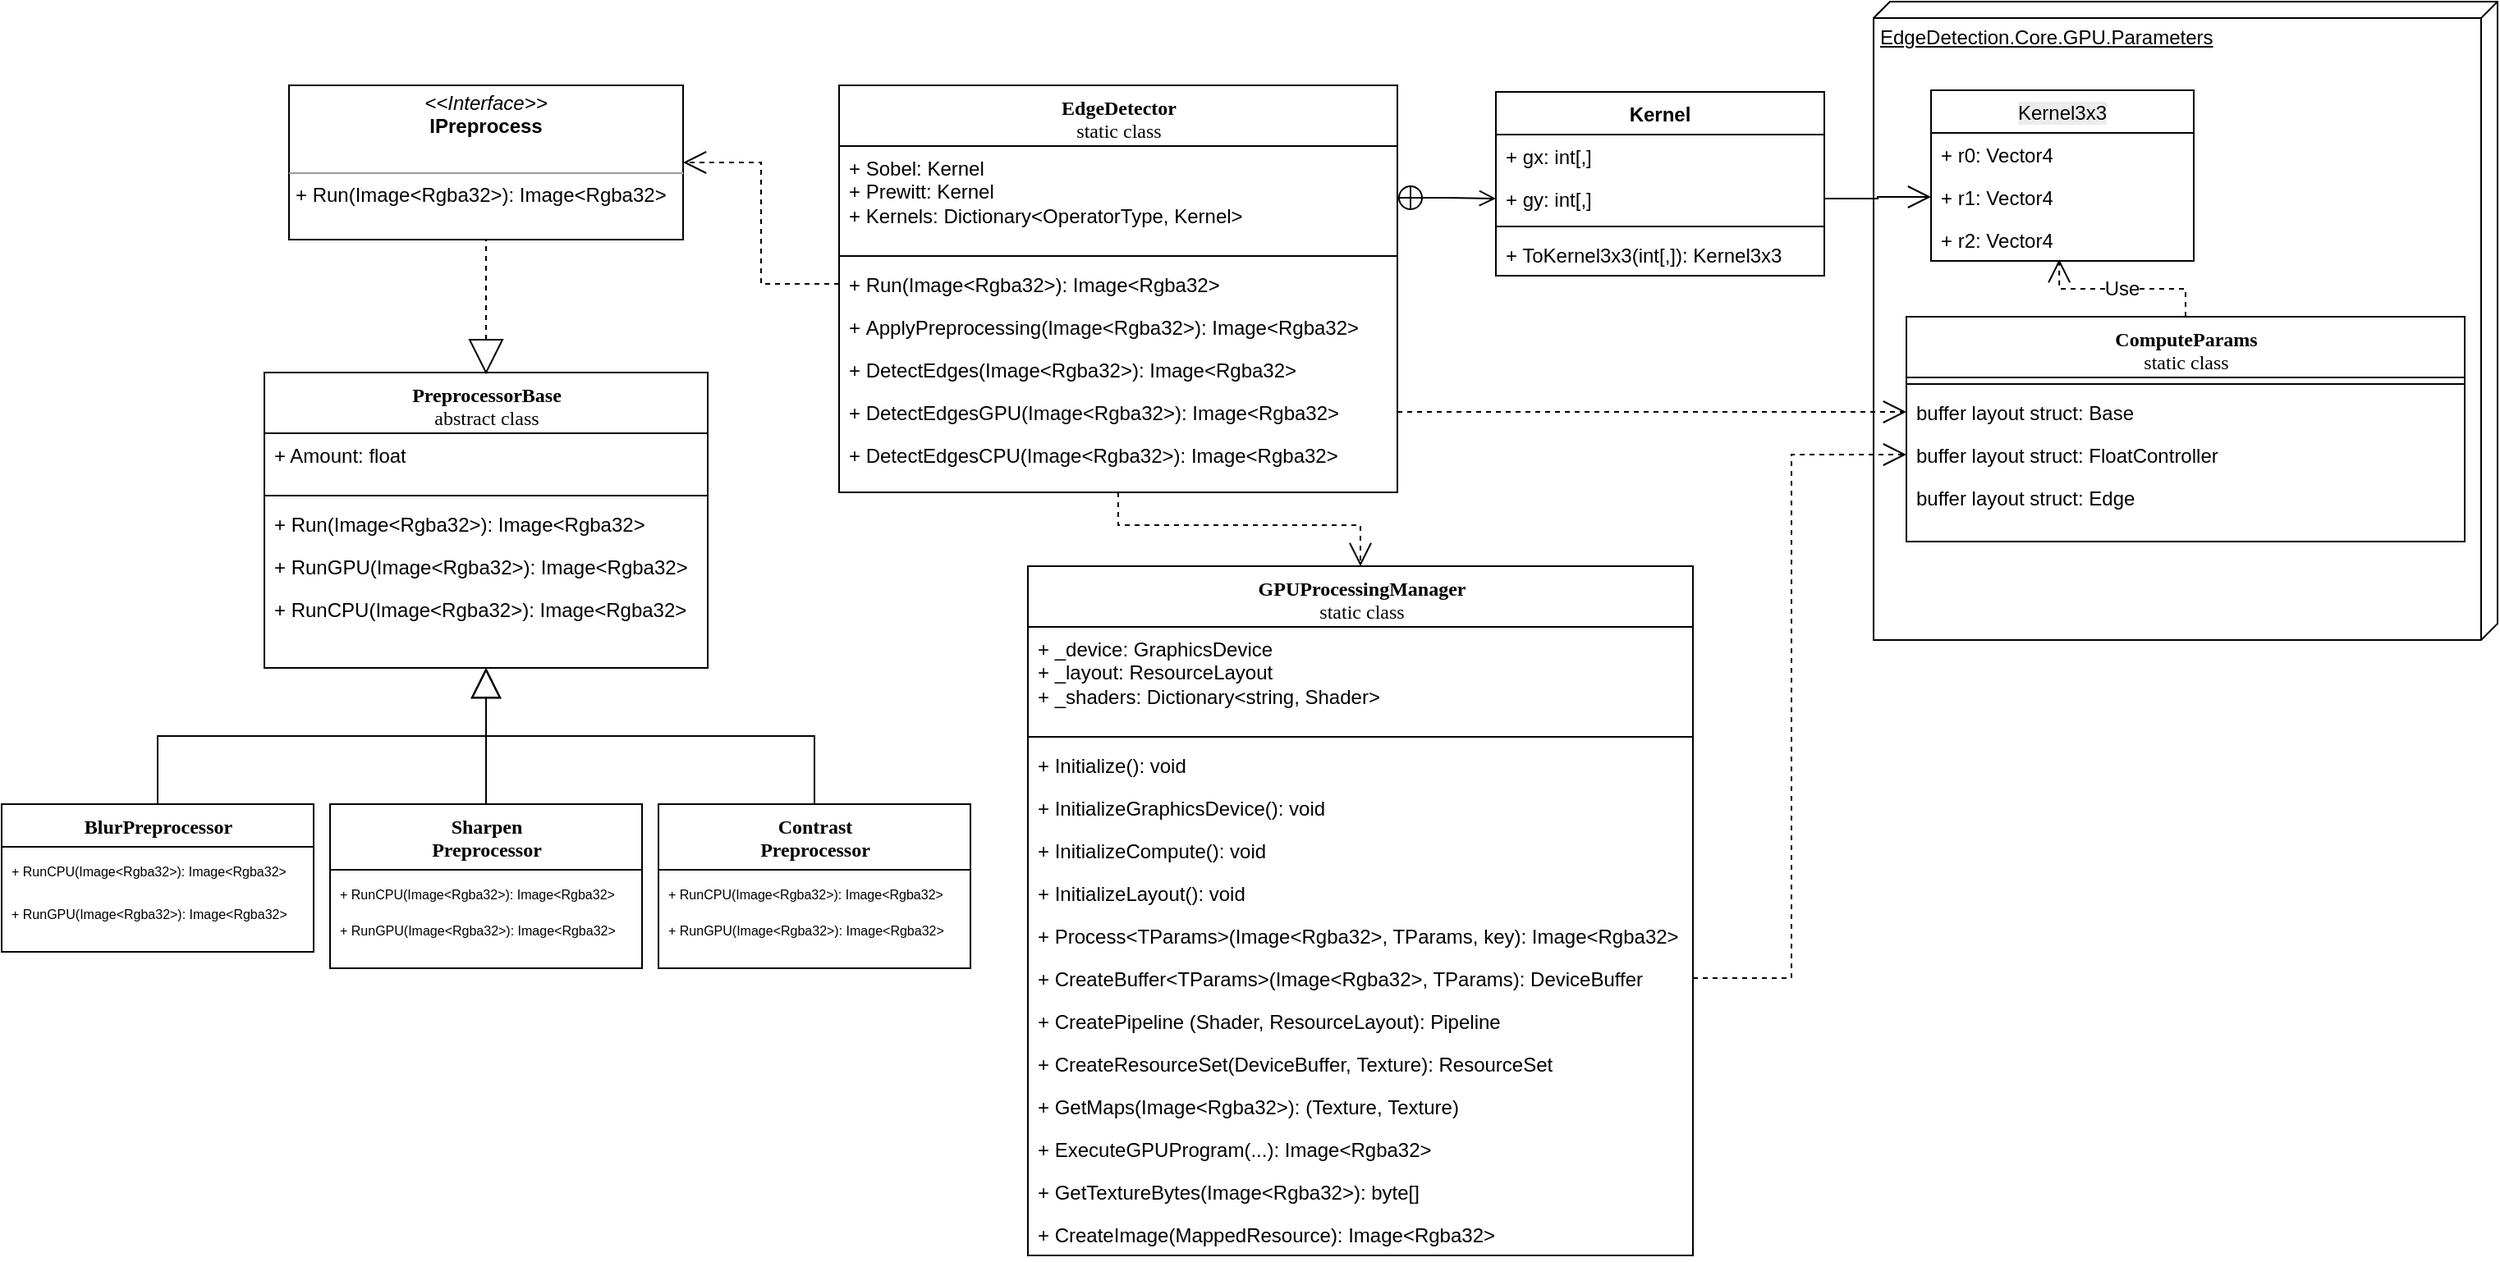 <mxfile version="28.0.4">
  <diagram name="Page-1" id="6133507b-19e7-1e82-6fc7-422aa6c4b21f">
    <mxGraphModel grid="1" page="1" gridSize="5" guides="1" tooltips="1" connect="1" arrows="1" fold="1" pageScale="1" pageWidth="1600" pageHeight="900" background="none" math="0" shadow="0">
      <root>
        <mxCell id="0" />
        <mxCell id="1" parent="0" />
        <mxCell id="Q0jK7k3F3PSRROY3Gwau-55" style="endArrow=block;endSize=16;endFill=0;html=1;rounded=0;strokeColor=default;align=center;verticalAlign=middle;fontFamily=Helvetica;fontSize=12;fontColor=default;labelBackgroundColor=default;edgeStyle=orthogonalEdgeStyle;" edge="1" parent="1" source="78961159f06e98e8-108" target="78961159f06e98e8-69">
          <mxGeometry relative="1" as="geometry" />
        </mxCell>
        <mxCell id="78961159f06e98e8-69" value="&lt;div&gt;PreprocessorBase&lt;/div&gt;&lt;div&gt;&lt;span style=&quot;font-weight: normal;&quot;&gt;abstract class&lt;/span&gt;&lt;/div&gt;&lt;div&gt;&lt;span style=&quot;font-weight: normal;&quot;&gt;&lt;br&gt;&lt;/span&gt;&lt;/div&gt;" style="swimlane;html=1;fontStyle=1;align=center;verticalAlign=top;childLayout=stackLayout;horizontal=1;startSize=37;horizontalStack=0;resizeParent=1;resizeLast=0;collapsible=1;marginBottom=0;swimlaneFillColor=#ffffff;rounded=0;shadow=0;comic=0;labelBackgroundColor=none;strokeWidth=1;fillColor=none;fontFamily=Verdana;fontSize=12" vertex="1" parent="1">
          <mxGeometry x="195" y="294" width="270" height="180" as="geometry">
            <mxRectangle x="160" y="333" width="110" height="30" as="alternateBounds" />
          </mxGeometry>
        </mxCell>
        <mxCell id="78961159f06e98e8-70" value="+ Amount: float" style="text;html=1;strokeColor=none;fillColor=none;align=left;verticalAlign=top;spacingLeft=4;spacingRight=4;whiteSpace=wrap;overflow=hidden;rotatable=0;points=[[0,0.5],[1,0.5]];portConstraint=eastwest;" vertex="1" parent="78961159f06e98e8-69">
          <mxGeometry y="37" width="270" height="34" as="geometry" />
        </mxCell>
        <mxCell id="78961159f06e98e8-77" value="" style="line;html=1;strokeWidth=1;fillColor=none;align=left;verticalAlign=middle;spacingTop=-1;spacingLeft=3;spacingRight=3;rotatable=0;labelPosition=right;points=[];portConstraint=eastwest;" vertex="1" parent="78961159f06e98e8-69">
          <mxGeometry y="71" width="270" height="8" as="geometry" />
        </mxCell>
        <mxCell id="Q0jK7k3F3PSRROY3Gwau-4" value="+&amp;nbsp;&lt;span style=&quot;text-wrap-mode: nowrap;&quot;&gt;Run(Image&amp;lt;Rgba32&amp;gt;): Image&amp;lt;Rgba32&amp;gt;&lt;/span&gt;" style="text;html=1;strokeColor=none;fillColor=none;align=left;verticalAlign=top;spacingLeft=4;spacingRight=4;whiteSpace=wrap;overflow=hidden;rotatable=0;points=[[0,0.5],[1,0.5]];portConstraint=eastwest;" vertex="1" parent="78961159f06e98e8-69">
          <mxGeometry y="79" width="270" height="26" as="geometry" />
        </mxCell>
        <mxCell id="Q0jK7k3F3PSRROY3Gwau-5" value="+ &lt;span style=&quot;text-wrap-mode: nowrap;&quot;&gt;RunGPU(Image&amp;lt;Rgba32&amp;gt;): Image&amp;lt;Rgba32&amp;gt;&lt;/span&gt;" style="text;html=1;strokeColor=none;fillColor=none;align=left;verticalAlign=top;spacingLeft=4;spacingRight=4;whiteSpace=wrap;overflow=hidden;rotatable=0;points=[[0,0.5],[1,0.5]];portConstraint=eastwest;" vertex="1" parent="78961159f06e98e8-69">
          <mxGeometry y="105" width="270" height="26" as="geometry" />
        </mxCell>
        <mxCell id="Q0jK7k3F3PSRROY3Gwau-6" value="+&amp;nbsp;&lt;span style=&quot;text-wrap-mode: nowrap;&quot;&gt;RunCPU(Image&amp;lt;Rgba32&amp;gt;): Image&amp;lt;Rgba32&amp;gt;&lt;/span&gt;" style="text;html=1;strokeColor=none;fillColor=none;align=left;verticalAlign=top;spacingLeft=4;spacingRight=4;whiteSpace=wrap;overflow=hidden;rotatable=0;points=[[0,0.5],[1,0.5]];portConstraint=eastwest;" vertex="1" parent="78961159f06e98e8-69">
          <mxGeometry y="131" width="270" height="26" as="geometry" />
        </mxCell>
        <mxCell id="78961159f06e98e8-108" value="BlurPreprocessor" style="swimlane;html=1;fontStyle=1;align=center;verticalAlign=top;childLayout=stackLayout;horizontal=1;startSize=26;horizontalStack=0;resizeParent=1;resizeLast=0;collapsible=1;marginBottom=0;swimlaneFillColor=#ffffff;rounded=0;shadow=0;comic=0;labelBackgroundColor=none;strokeWidth=1;fillColor=none;fontFamily=Verdana;fontSize=12" vertex="1" parent="1">
          <mxGeometry x="35" y="557" width="190" height="90" as="geometry" />
        </mxCell>
        <mxCell id="Q0jK7k3F3PSRROY3Gwau-33" value="&lt;font style=&quot;font-size: 8px;&quot;&gt;+&amp;nbsp;&lt;span style=&quot;text-wrap-mode: nowrap;&quot;&gt;RunCPU(Image&amp;lt;Rgba32&amp;gt;): Image&amp;lt;Rgba32&amp;gt;&lt;/span&gt;&lt;/font&gt;" style="text;html=1;strokeColor=none;fillColor=none;align=left;verticalAlign=top;spacingLeft=4;spacingRight=4;whiteSpace=wrap;overflow=hidden;rotatable=0;points=[[0,0.5],[1,0.5]];portConstraint=eastwest;" vertex="1" parent="78961159f06e98e8-108">
          <mxGeometry y="26" width="190" height="26" as="geometry" />
        </mxCell>
        <mxCell id="Q0jK7k3F3PSRROY3Gwau-32" value="&lt;font style=&quot;font-size: 8px;&quot;&gt;+&amp;nbsp;&lt;span style=&quot;text-wrap-mode: nowrap;&quot;&gt;RunGPU(Image&amp;lt;Rgba32&amp;gt;): Image&amp;lt;Rgba32&amp;gt;&lt;/span&gt;&lt;/font&gt;" style="text;html=1;strokeColor=none;fillColor=none;align=left;verticalAlign=top;spacingLeft=4;spacingRight=4;whiteSpace=wrap;overflow=hidden;rotatable=0;points=[[0,0.5],[1,0.5]];portConstraint=eastwest;" vertex="1" parent="78961159f06e98e8-108">
          <mxGeometry y="52" width="190" height="26" as="geometry" />
        </mxCell>
        <mxCell id="b94bc138ca980ef-1" value="&lt;p style=&quot;margin:0px;margin-top:4px;text-align:center;&quot;&gt;&lt;i&gt;&amp;lt;&amp;lt;Interface&amp;gt;&amp;gt;&lt;/i&gt;&lt;br&gt;&lt;b&gt;IPreprocess&lt;/b&gt;&lt;/p&gt;&lt;p style=&quot;margin:0px;margin-left:4px;&quot;&gt;&lt;br&gt;&lt;/p&gt;&lt;hr size=&quot;1&quot;&gt;&lt;p style=&quot;margin:0px;margin-left:4px;&quot;&gt;+ Run(Image&amp;lt;Rgba32&amp;gt;): Image&amp;lt;Rgba32&amp;gt;&lt;br&gt;&lt;/p&gt;" style="verticalAlign=top;align=left;overflow=fill;fontSize=12;fontFamily=Helvetica;html=1;rounded=0;shadow=0;comic=0;labelBackgroundColor=none;strokeWidth=1" vertex="1" parent="1">
          <mxGeometry x="210" y="119" width="240" height="94" as="geometry" />
        </mxCell>
        <mxCell id="Q0jK7k3F3PSRROY3Gwau-44" style="endArrow=block;endSize=16;endFill=0;html=1;rounded=0;strokeColor=default;align=center;verticalAlign=middle;fontFamily=Helvetica;fontSize=12;fontColor=default;labelBackgroundColor=default;edgeStyle=orthogonalEdgeStyle;" edge="1" parent="1" source="Q0jK7k3F3PSRROY3Gwau-34" target="78961159f06e98e8-69">
          <mxGeometry relative="1" as="geometry">
            <mxPoint x="335.333" y="487" as="targetPoint" />
          </mxGeometry>
        </mxCell>
        <mxCell id="Q0jK7k3F3PSRROY3Gwau-34" value="Sharpen&lt;div&gt;Preprocessor&lt;/div&gt;" style="swimlane;html=1;fontStyle=1;align=center;verticalAlign=top;childLayout=stackLayout;horizontal=1;startSize=40;horizontalStack=0;resizeParent=1;resizeLast=0;collapsible=1;marginBottom=0;swimlaneFillColor=#ffffff;rounded=0;shadow=0;comic=0;labelBackgroundColor=none;strokeWidth=1;fillColor=none;fontFamily=Verdana;fontSize=12" vertex="1" parent="1">
          <mxGeometry x="235" y="557" width="190" height="100" as="geometry" />
        </mxCell>
        <mxCell id="Q0jK7k3F3PSRROY3Gwau-35" value="&lt;font style=&quot;font-size: 8px;&quot;&gt;+&amp;nbsp;&lt;span style=&quot;text-wrap-mode: nowrap;&quot;&gt;RunCPU(Image&amp;lt;Rgba32&amp;gt;): Image&amp;lt;Rgba32&amp;gt;&lt;/span&gt;&lt;/font&gt;" style="text;html=1;strokeColor=none;fillColor=none;align=left;verticalAlign=top;spacingLeft=4;spacingRight=4;whiteSpace=wrap;overflow=hidden;rotatable=0;points=[[0,0.5],[1,0.5]];portConstraint=eastwest;" vertex="1" parent="Q0jK7k3F3PSRROY3Gwau-34">
          <mxGeometry y="40" width="190" height="22" as="geometry" />
        </mxCell>
        <mxCell id="Q0jK7k3F3PSRROY3Gwau-36" value="&lt;font style=&quot;font-size: 8px;&quot;&gt;+&amp;nbsp;&lt;span style=&quot;text-wrap-mode: nowrap;&quot;&gt;RunGPU(Image&amp;lt;Rgba32&amp;gt;): Image&amp;lt;Rgba32&amp;gt;&lt;/span&gt;&lt;/font&gt;" style="text;html=1;strokeColor=none;fillColor=none;align=left;verticalAlign=top;spacingLeft=4;spacingRight=4;whiteSpace=wrap;overflow=hidden;rotatable=0;points=[[0,0.5],[1,0.5]];portConstraint=eastwest;" vertex="1" parent="Q0jK7k3F3PSRROY3Gwau-34">
          <mxGeometry y="62" width="190" height="26" as="geometry" />
        </mxCell>
        <mxCell id="Q0jK7k3F3PSRROY3Gwau-45" style="endArrow=block;endSize=16;endFill=0;html=1;rounded=0;strokeColor=default;align=center;verticalAlign=middle;fontFamily=Helvetica;fontSize=12;fontColor=default;labelBackgroundColor=default;edgeStyle=orthogonalEdgeStyle;" edge="1" parent="1" source="Q0jK7k3F3PSRROY3Gwau-40" target="78961159f06e98e8-69">
          <mxGeometry relative="1" as="geometry" />
        </mxCell>
        <mxCell id="Q0jK7k3F3PSRROY3Gwau-40" value="Contrast&lt;div&gt;&lt;div&gt;Preprocessor&lt;/div&gt;&lt;/div&gt;" style="swimlane;html=1;fontStyle=1;align=center;verticalAlign=top;childLayout=stackLayout;horizontal=1;startSize=40;horizontalStack=0;resizeParent=1;resizeLast=0;collapsible=1;marginBottom=0;swimlaneFillColor=#ffffff;rounded=0;shadow=0;comic=0;labelBackgroundColor=none;strokeWidth=1;fillColor=none;fontFamily=Verdana;fontSize=12" vertex="1" parent="1">
          <mxGeometry x="435" y="557" width="190" height="100" as="geometry" />
        </mxCell>
        <mxCell id="Q0jK7k3F3PSRROY3Gwau-41" value="&lt;font style=&quot;font-size: 8px;&quot;&gt;+&amp;nbsp;&lt;span style=&quot;text-wrap-mode: nowrap;&quot;&gt;RunCPU(Image&amp;lt;Rgba32&amp;gt;): Image&amp;lt;Rgba32&amp;gt;&lt;/span&gt;&lt;/font&gt;" style="text;html=1;strokeColor=none;fillColor=none;align=left;verticalAlign=top;spacingLeft=4;spacingRight=4;whiteSpace=wrap;overflow=hidden;rotatable=0;points=[[0,0.5],[1,0.5]];portConstraint=eastwest;" vertex="1" parent="Q0jK7k3F3PSRROY3Gwau-40">
          <mxGeometry y="40" width="190" height="22" as="geometry" />
        </mxCell>
        <mxCell id="Q0jK7k3F3PSRROY3Gwau-42" value="&lt;font style=&quot;font-size: 8px;&quot;&gt;+&amp;nbsp;&lt;span style=&quot;text-wrap-mode: nowrap;&quot;&gt;RunGPU(Image&amp;lt;Rgba32&amp;gt;): Image&amp;lt;Rgba32&amp;gt;&lt;/span&gt;&lt;/font&gt;" style="text;html=1;strokeColor=none;fillColor=none;align=left;verticalAlign=top;spacingLeft=4;spacingRight=4;whiteSpace=wrap;overflow=hidden;rotatable=0;points=[[0,0.5],[1,0.5]];portConstraint=eastwest;" vertex="1" parent="Q0jK7k3F3PSRROY3Gwau-40">
          <mxGeometry y="62" width="190" height="26" as="geometry" />
        </mxCell>
        <mxCell id="Q0jK7k3F3PSRROY3Gwau-117" style="edgeStyle=orthogonalEdgeStyle;shape=connector;rounded=0;orthogonalLoop=1;jettySize=auto;html=1;exitX=0.5;exitY=1;exitDx=0;exitDy=0;entryX=0.5;entryY=0;entryDx=0;entryDy=0;dashed=1;strokeColor=default;align=center;verticalAlign=middle;fontFamily=Helvetica;fontSize=12;fontColor=default;labelBackgroundColor=default;endArrow=open;endSize=12;" edge="1" parent="1" source="Q0jK7k3F3PSRROY3Gwau-48" target="Q0jK7k3F3PSRROY3Gwau-100">
          <mxGeometry relative="1" as="geometry" />
        </mxCell>
        <mxCell id="Q0jK7k3F3PSRROY3Gwau-48" value="&lt;div&gt;EdgeDetector&lt;/div&gt;&lt;div&gt;&lt;span style=&quot;font-weight: normal;&quot;&gt;static class&lt;/span&gt;&lt;/div&gt;&lt;div&gt;&lt;span style=&quot;font-weight: normal;&quot;&gt;&lt;br&gt;&lt;/span&gt;&lt;/div&gt;" style="swimlane;html=1;fontStyle=1;align=center;verticalAlign=top;childLayout=stackLayout;horizontal=1;startSize=37;horizontalStack=0;resizeParent=1;resizeLast=0;collapsible=1;marginBottom=0;swimlaneFillColor=#ffffff;rounded=0;shadow=0;comic=0;labelBackgroundColor=none;strokeWidth=1;fillColor=none;fontFamily=Verdana;fontSize=12" vertex="1" parent="1">
          <mxGeometry x="545" y="119" width="340" height="248" as="geometry">
            <mxRectangle x="160" y="333" width="110" height="30" as="alternateBounds" />
          </mxGeometry>
        </mxCell>
        <mxCell id="Q0jK7k3F3PSRROY3Gwau-49" value="+ Sobel: Kernel&lt;div&gt;+ Prewitt: Kernel&lt;/div&gt;&lt;div&gt;+ Kernels: Dictionary&amp;lt;OperatorType, Kernel&amp;gt;&lt;/div&gt;" style="text;html=1;strokeColor=none;fillColor=none;align=left;verticalAlign=top;spacingLeft=4;spacingRight=4;whiteSpace=wrap;overflow=hidden;rotatable=0;points=[[0,0.5],[1,0.5]];portConstraint=eastwest;" vertex="1" parent="Q0jK7k3F3PSRROY3Gwau-48">
          <mxGeometry y="37" width="340" height="63" as="geometry" />
        </mxCell>
        <mxCell id="Q0jK7k3F3PSRROY3Gwau-50" value="" style="line;html=1;strokeWidth=1;fillColor=none;align=left;verticalAlign=middle;spacingTop=-1;spacingLeft=3;spacingRight=3;rotatable=0;labelPosition=right;points=[];portConstraint=eastwest;" vertex="1" parent="Q0jK7k3F3PSRROY3Gwau-48">
          <mxGeometry y="100" width="340" height="8" as="geometry" />
        </mxCell>
        <mxCell id="Q0jK7k3F3PSRROY3Gwau-51" value="+&amp;nbsp;&lt;span style=&quot;text-wrap-mode: nowrap;&quot;&gt;Run(Image&amp;lt;Rgba32&amp;gt;): Image&amp;lt;Rgba32&amp;gt;&lt;/span&gt;" style="text;html=1;strokeColor=none;fillColor=none;align=left;verticalAlign=top;spacingLeft=4;spacingRight=4;whiteSpace=wrap;overflow=hidden;rotatable=0;points=[[0,0.5],[1,0.5]];portConstraint=eastwest;" vertex="1" parent="Q0jK7k3F3PSRROY3Gwau-48">
          <mxGeometry y="108" width="340" height="26" as="geometry" />
        </mxCell>
        <mxCell id="Q0jK7k3F3PSRROY3Gwau-52" value="+&amp;nbsp;&lt;span style=&quot;text-wrap-mode: nowrap;&quot;&gt;ApplyPreprocessing(Image&amp;lt;Rgba32&amp;gt;): Image&amp;lt;Rgba32&amp;gt;&lt;/span&gt;" style="text;html=1;strokeColor=none;fillColor=none;align=left;verticalAlign=top;spacingLeft=4;spacingRight=4;whiteSpace=wrap;overflow=hidden;rotatable=0;points=[[0,0.5],[1,0.5]];portConstraint=eastwest;" vertex="1" parent="Q0jK7k3F3PSRROY3Gwau-48">
          <mxGeometry y="134" width="340" height="26" as="geometry" />
        </mxCell>
        <mxCell id="Q0jK7k3F3PSRROY3Gwau-53" value="+&amp;nbsp;&lt;span style=&quot;text-wrap-mode: nowrap;&quot;&gt;DetectEdges(Image&amp;lt;Rgba32&amp;gt;): Image&amp;lt;Rgba32&amp;gt;&lt;/span&gt;" style="text;html=1;strokeColor=none;fillColor=none;align=left;verticalAlign=top;spacingLeft=4;spacingRight=4;whiteSpace=wrap;overflow=hidden;rotatable=0;points=[[0,0.5],[1,0.5]];portConstraint=eastwest;" vertex="1" parent="Q0jK7k3F3PSRROY3Gwau-48">
          <mxGeometry y="160" width="340" height="26" as="geometry" />
        </mxCell>
        <mxCell id="Q0jK7k3F3PSRROY3Gwau-57" value="+&amp;nbsp;&lt;span style=&quot;text-wrap-mode: nowrap;&quot;&gt;DetectEdgesGPU(Image&amp;lt;Rgba32&amp;gt;): Image&amp;lt;Rgba32&amp;gt;&lt;/span&gt;" style="text;html=1;strokeColor=none;fillColor=none;align=left;verticalAlign=top;spacingLeft=4;spacingRight=4;whiteSpace=wrap;overflow=hidden;rotatable=0;points=[[0,0.5],[1,0.5]];portConstraint=eastwest;" vertex="1" parent="Q0jK7k3F3PSRROY3Gwau-48">
          <mxGeometry y="186" width="340" height="26" as="geometry" />
        </mxCell>
        <mxCell id="Q0jK7k3F3PSRROY3Gwau-58" value="+&amp;nbsp;&lt;span style=&quot;text-wrap-mode: nowrap;&quot;&gt;DetectEdgesCPU(Image&amp;lt;Rgba32&amp;gt;): Image&amp;lt;Rgba32&amp;gt;&lt;/span&gt;" style="text;html=1;strokeColor=none;fillColor=none;align=left;verticalAlign=top;spacingLeft=4;spacingRight=4;whiteSpace=wrap;overflow=hidden;rotatable=0;points=[[0,0.5],[1,0.5]];portConstraint=eastwest;" vertex="1" parent="Q0jK7k3F3PSRROY3Gwau-48">
          <mxGeometry y="212" width="340" height="26" as="geometry" />
        </mxCell>
        <mxCell id="Q0jK7k3F3PSRROY3Gwau-54" value="" style="group" connectable="0" vertex="1" parent="1">
          <mxGeometry x="320" y="274" width="20" height="20" as="geometry" />
        </mxCell>
        <mxCell id="Q0jK7k3F3PSRROY3Gwau-19" value="" style="triangle;whiteSpace=wrap;html=1;rotation=0;direction=south;" vertex="1" parent="Q0jK7k3F3PSRROY3Gwau-54">
          <mxGeometry width="20" height="20" as="geometry" />
        </mxCell>
        <mxCell id="Q0jK7k3F3PSRROY3Gwau-28" value="" style="endArrow=none;dashed=1;html=1;rounded=0;movable=1;resizable=1;rotatable=1;deletable=1;editable=1;locked=0;connectable=1;exitX=0;exitY=0.5;exitDx=0;exitDy=0;entryX=0.5;entryY=1;entryDx=0;entryDy=0;" edge="1" parent="Q0jK7k3F3PSRROY3Gwau-54" source="Q0jK7k3F3PSRROY3Gwau-19" target="b94bc138ca980ef-1">
          <mxGeometry width="50" height="50" relative="1" as="geometry">
            <mxPoint x="-60" y="-14" as="sourcePoint" />
            <mxPoint x="-10" y="-64" as="targetPoint" />
          </mxGeometry>
        </mxCell>
        <mxCell id="Q0jK7k3F3PSRROY3Gwau-60" value="Kernel" style="swimlane;fontStyle=1;align=center;verticalAlign=top;childLayout=stackLayout;horizontal=1;startSize=26;horizontalStack=0;resizeParent=1;resizeParentMax=0;resizeLast=0;collapsible=1;marginBottom=0;whiteSpace=wrap;html=1;pointerEvents=0;fontFamily=Helvetica;fontSize=12;fontColor=default;fillColor=none;gradientColor=none;" vertex="1" parent="1">
          <mxGeometry x="945" y="123" width="200" height="112" as="geometry" />
        </mxCell>
        <mxCell id="Q0jK7k3F3PSRROY3Gwau-61" value="+ gx: int[,]" style="text;strokeColor=none;fillColor=none;align=left;verticalAlign=top;spacingLeft=4;spacingRight=4;overflow=hidden;rotatable=0;points=[[0,0.5],[1,0.5]];portConstraint=eastwest;whiteSpace=wrap;html=1;fontFamily=Helvetica;fontSize=12;fontColor=default;" vertex="1" parent="Q0jK7k3F3PSRROY3Gwau-60">
          <mxGeometry y="26" width="200" height="26" as="geometry" />
        </mxCell>
        <mxCell id="Q0jK7k3F3PSRROY3Gwau-64" value="+ gy&lt;span style=&quot;background-color: transparent; color: light-dark(rgb(0, 0, 0), rgb(255, 255, 255));&quot;&gt;: int[,]&lt;/span&gt;" style="text;strokeColor=none;fillColor=none;align=left;verticalAlign=top;spacingLeft=4;spacingRight=4;overflow=hidden;rotatable=0;points=[[0,0.5],[1,0.5]];portConstraint=eastwest;whiteSpace=wrap;html=1;fontFamily=Helvetica;fontSize=12;fontColor=default;" vertex="1" parent="Q0jK7k3F3PSRROY3Gwau-60">
          <mxGeometry y="52" width="200" height="26" as="geometry" />
        </mxCell>
        <mxCell id="Q0jK7k3F3PSRROY3Gwau-62" value="" style="line;strokeWidth=1;fillColor=none;align=left;verticalAlign=middle;spacingTop=-1;spacingLeft=3;spacingRight=3;rotatable=0;labelPosition=right;points=[];portConstraint=eastwest;strokeColor=inherit;pointerEvents=0;fontFamily=Helvetica;fontSize=12;fontColor=default;" vertex="1" parent="Q0jK7k3F3PSRROY3Gwau-60">
          <mxGeometry y="78" width="200" height="8" as="geometry" />
        </mxCell>
        <mxCell id="Q0jK7k3F3PSRROY3Gwau-63" value="+ ToKernel3x3(int[,]): Kernel3x3" style="text;strokeColor=none;fillColor=none;align=left;verticalAlign=top;spacingLeft=4;spacingRight=4;overflow=hidden;rotatable=0;points=[[0,0.5],[1,0.5]];portConstraint=eastwest;whiteSpace=wrap;html=1;fontFamily=Helvetica;fontSize=12;fontColor=default;" vertex="1" parent="Q0jK7k3F3PSRROY3Gwau-60">
          <mxGeometry y="86" width="200" height="26" as="geometry" />
        </mxCell>
        <mxCell id="Q0jK7k3F3PSRROY3Gwau-65" style="endArrow=open;startArrow=circlePlus;endFill=0;startFill=0;endSize=8;html=1;rounded=0;strokeColor=default;align=center;verticalAlign=middle;fontFamily=Helvetica;fontSize=12;fontColor=default;labelBackgroundColor=default;edgeStyle=orthogonalEdgeStyle;" edge="1" parent="1" source="Q0jK7k3F3PSRROY3Gwau-49" target="Q0jK7k3F3PSRROY3Gwau-64">
          <mxGeometry relative="1" as="geometry" />
        </mxCell>
        <mxCell id="Q0jK7k3F3PSRROY3Gwau-73" value="&lt;span style=&quot;font-weight: 400; text-align: left; background-color: rgb(236, 236, 236);&quot;&gt;Kernel3x3&lt;/span&gt;" style="swimlane;fontStyle=1;align=center;verticalAlign=top;childLayout=stackLayout;horizontal=1;startSize=26;horizontalStack=0;resizeParent=1;resizeParentMax=0;resizeLast=0;collapsible=1;marginBottom=0;whiteSpace=wrap;html=1;pointerEvents=0;fontFamily=Helvetica;fontSize=12;fontColor=default;labelBackgroundColor=default;fillColor=none;gradientColor=none;" vertex="1" parent="1">
          <mxGeometry x="1210" y="122" width="160" height="104" as="geometry" />
        </mxCell>
        <mxCell id="Q0jK7k3F3PSRROY3Gwau-74" value="+ r0: Vector4" style="text;strokeColor=none;fillColor=none;align=left;verticalAlign=top;spacingLeft=4;spacingRight=4;overflow=hidden;rotatable=0;points=[[0,0.5],[1,0.5]];portConstraint=eastwest;whiteSpace=wrap;html=1;fontFamily=Helvetica;fontSize=12;fontColor=default;labelBackgroundColor=default;" vertex="1" parent="Q0jK7k3F3PSRROY3Gwau-73">
          <mxGeometry y="26" width="160" height="26" as="geometry" />
        </mxCell>
        <mxCell id="Q0jK7k3F3PSRROY3Gwau-77" value="+ r1: Vector4" style="text;strokeColor=none;fillColor=none;align=left;verticalAlign=top;spacingLeft=4;spacingRight=4;overflow=hidden;rotatable=0;points=[[0,0.5],[1,0.5]];portConstraint=eastwest;whiteSpace=wrap;html=1;fontFamily=Helvetica;fontSize=12;fontColor=default;labelBackgroundColor=default;" vertex="1" parent="Q0jK7k3F3PSRROY3Gwau-73">
          <mxGeometry y="52" width="160" height="26" as="geometry" />
        </mxCell>
        <mxCell id="Q0jK7k3F3PSRROY3Gwau-78" value="+ r2: Vector4" style="text;strokeColor=none;fillColor=none;align=left;verticalAlign=top;spacingLeft=4;spacingRight=4;overflow=hidden;rotatable=0;points=[[0,0.5],[1,0.5]];portConstraint=eastwest;whiteSpace=wrap;html=1;fontFamily=Helvetica;fontSize=12;fontColor=default;labelBackgroundColor=default;" vertex="1" parent="Q0jK7k3F3PSRROY3Gwau-73">
          <mxGeometry y="78" width="160" height="26" as="geometry" />
        </mxCell>
        <mxCell id="Q0jK7k3F3PSRROY3Gwau-84" style="endArrow=open;endFill=1;endSize=12;html=1;rounded=0;strokeColor=default;align=center;verticalAlign=middle;fontFamily=Helvetica;fontSize=12;fontColor=default;labelBackgroundColor=default;edgeStyle=orthogonalEdgeStyle;" edge="1" parent="1" source="Q0jK7k3F3PSRROY3Gwau-64" target="Q0jK7k3F3PSRROY3Gwau-77">
          <mxGeometry relative="1" as="geometry" />
        </mxCell>
        <object label="" id="Q0jK7k3F3PSRROY3Gwau-86">
          <mxCell style="endArrow=open;endSize=12;dashed=1;html=1;rounded=0;strokeColor=default;align=center;verticalAlign=middle;fontFamily=Helvetica;fontSize=12;fontColor=default;labelBackgroundColor=default;edgeStyle=orthogonalEdgeStyle;entryX=1;entryY=0.5;entryDx=0;entryDy=0;" edge="1" parent="1" source="Q0jK7k3F3PSRROY3Gwau-51" target="b94bc138ca980ef-1">
            <mxGeometry relative="1" as="geometry" />
          </mxCell>
        </object>
        <mxCell id="Q0jK7k3F3PSRROY3Gwau-88" value="EdgeDetection.Core.GPU.Parameters" style="verticalAlign=top;align=left;spacingTop=8;spacingLeft=2;spacingRight=12;shape=cube;size=10;direction=south;fontStyle=4;html=1;whiteSpace=wrap;pointerEvents=0;fontFamily=Helvetica;fontSize=12;fontColor=default;labelBackgroundColor=default;fillColor=none;gradientColor=none;" vertex="1" parent="1">
          <mxGeometry x="1175" y="68" width="380" height="389" as="geometry" />
        </mxCell>
        <mxCell id="Q0jK7k3F3PSRROY3Gwau-89" value="&lt;div&gt;ComputeParams&lt;/div&gt;&lt;div&gt;&lt;span style=&quot;font-weight: normal;&quot;&gt;static class&lt;/span&gt;&lt;/div&gt;&lt;div&gt;&lt;span style=&quot;font-weight: normal;&quot;&gt;&lt;br&gt;&lt;/span&gt;&lt;/div&gt;" style="swimlane;html=1;fontStyle=1;align=center;verticalAlign=top;childLayout=stackLayout;horizontal=1;startSize=37;horizontalStack=0;resizeParent=1;resizeLast=0;collapsible=1;marginBottom=0;swimlaneFillColor=#ffffff;rounded=0;shadow=0;comic=0;labelBackgroundColor=none;strokeWidth=1;fillColor=none;fontFamily=Verdana;fontSize=12" vertex="1" parent="1">
          <mxGeometry x="1195" y="260" width="340" height="137" as="geometry">
            <mxRectangle x="160" y="333" width="110" height="30" as="alternateBounds" />
          </mxGeometry>
        </mxCell>
        <mxCell id="Q0jK7k3F3PSRROY3Gwau-91" value="" style="line;html=1;strokeWidth=1;fillColor=none;align=left;verticalAlign=middle;spacingTop=-1;spacingLeft=3;spacingRight=3;rotatable=0;labelPosition=right;points=[];portConstraint=eastwest;" vertex="1" parent="Q0jK7k3F3PSRROY3Gwau-89">
          <mxGeometry y="37" width="340" height="8" as="geometry" />
        </mxCell>
        <mxCell id="Q0jK7k3F3PSRROY3Gwau-96" value="buffer layout struct: Base" style="text;html=1;strokeColor=none;fillColor=none;align=left;verticalAlign=top;spacingLeft=4;spacingRight=4;whiteSpace=wrap;overflow=hidden;rotatable=0;points=[[0,0.5],[1,0.5]];portConstraint=eastwest;" vertex="1" parent="Q0jK7k3F3PSRROY3Gwau-89">
          <mxGeometry y="45" width="340" height="26" as="geometry" />
        </mxCell>
        <mxCell id="Q0jK7k3F3PSRROY3Gwau-97" value="buffer layout struct: FloatController" style="text;html=1;strokeColor=none;fillColor=none;align=left;verticalAlign=top;spacingLeft=4;spacingRight=4;whiteSpace=wrap;overflow=hidden;rotatable=0;points=[[0,0.5],[1,0.5]];portConstraint=eastwest;" vertex="1" parent="Q0jK7k3F3PSRROY3Gwau-89">
          <mxGeometry y="71" width="340" height="26" as="geometry" />
        </mxCell>
        <mxCell id="Q0jK7k3F3PSRROY3Gwau-98" value="buffer layout struct: Edge" style="text;html=1;strokeColor=none;fillColor=none;align=left;verticalAlign=top;spacingLeft=4;spacingRight=4;whiteSpace=wrap;overflow=hidden;rotatable=0;points=[[0,0.5],[1,0.5]];portConstraint=eastwest;" vertex="1" parent="Q0jK7k3F3PSRROY3Gwau-89">
          <mxGeometry y="97" width="340" height="26" as="geometry" />
        </mxCell>
        <mxCell id="Q0jK7k3F3PSRROY3Gwau-99" value="Use" style="endArrow=open;endSize=12;dashed=1;html=1;rounded=0;strokeColor=default;align=center;verticalAlign=middle;fontFamily=Helvetica;fontSize=12;fontColor=default;labelBackgroundColor=default;edgeStyle=orthogonalEdgeStyle;entryX=0.488;entryY=0.962;entryDx=0;entryDy=0;entryPerimeter=0;exitX=0.5;exitY=0;exitDx=0;exitDy=0;" edge="1" parent="1" source="Q0jK7k3F3PSRROY3Gwau-89" target="Q0jK7k3F3PSRROY3Gwau-78">
          <mxGeometry width="160" relative="1" as="geometry">
            <mxPoint x="900" y="442" as="sourcePoint" />
            <mxPoint x="1060" y="442" as="targetPoint" />
          </mxGeometry>
        </mxCell>
        <mxCell id="Q0jK7k3F3PSRROY3Gwau-100" value="&lt;div&gt;GPUProcessingManager&lt;/div&gt;&lt;div&gt;&lt;span style=&quot;font-weight: normal;&quot;&gt;static class&lt;/span&gt;&lt;/div&gt;&lt;div&gt;&lt;span style=&quot;font-weight: normal;&quot;&gt;&lt;br&gt;&lt;/span&gt;&lt;/div&gt;" style="swimlane;html=1;fontStyle=1;align=center;verticalAlign=top;childLayout=stackLayout;horizontal=1;startSize=37;horizontalStack=0;resizeParent=1;resizeLast=0;collapsible=1;marginBottom=0;swimlaneFillColor=#ffffff;rounded=0;shadow=0;comic=0;labelBackgroundColor=none;strokeWidth=1;fillColor=none;fontFamily=Verdana;fontSize=12" vertex="1" parent="1">
          <mxGeometry x="660" y="412" width="405" height="420" as="geometry">
            <mxRectangle x="160" y="333" width="110" height="30" as="alternateBounds" />
          </mxGeometry>
        </mxCell>
        <mxCell id="Q0jK7k3F3PSRROY3Gwau-101" value="+ _device: GraphicsDevice&lt;div&gt;+ _layout: ResourceLayout&lt;/div&gt;&lt;div&gt;+ _shaders: Dictionary&amp;lt;string, Shader&amp;gt;&lt;/div&gt;" style="text;html=1;strokeColor=none;fillColor=none;align=left;verticalAlign=top;spacingLeft=4;spacingRight=4;whiteSpace=wrap;overflow=hidden;rotatable=0;points=[[0,0.5],[1,0.5]];portConstraint=eastwest;" vertex="1" parent="Q0jK7k3F3PSRROY3Gwau-100">
          <mxGeometry y="37" width="405" height="63" as="geometry" />
        </mxCell>
        <mxCell id="Q0jK7k3F3PSRROY3Gwau-102" value="" style="line;html=1;strokeWidth=1;fillColor=none;align=left;verticalAlign=middle;spacingTop=-1;spacingLeft=3;spacingRight=3;rotatable=0;labelPosition=right;points=[];portConstraint=eastwest;" vertex="1" parent="Q0jK7k3F3PSRROY3Gwau-100">
          <mxGeometry y="100" width="405" height="8" as="geometry" />
        </mxCell>
        <mxCell id="Q0jK7k3F3PSRROY3Gwau-103" value="+&amp;nbsp;&lt;span style=&quot;text-wrap-mode: nowrap;&quot;&gt;Initialize(): void&lt;/span&gt;" style="text;html=1;strokeColor=none;fillColor=none;align=left;verticalAlign=top;spacingLeft=4;spacingRight=4;whiteSpace=wrap;overflow=hidden;rotatable=0;points=[[0,0.5],[1,0.5]];portConstraint=eastwest;" vertex="1" parent="Q0jK7k3F3PSRROY3Gwau-100">
          <mxGeometry y="108" width="405" height="26" as="geometry" />
        </mxCell>
        <mxCell id="Q0jK7k3F3PSRROY3Gwau-105" value="+&amp;nbsp;&lt;span style=&quot;text-wrap-mode: nowrap;&quot;&gt;InitializeGraphicsDevice(): void&lt;/span&gt;" style="text;html=1;strokeColor=none;fillColor=none;align=left;verticalAlign=top;spacingLeft=4;spacingRight=4;whiteSpace=wrap;overflow=hidden;rotatable=0;points=[[0,0.5],[1,0.5]];portConstraint=eastwest;" vertex="1" parent="Q0jK7k3F3PSRROY3Gwau-100">
          <mxGeometry y="134" width="405" height="26" as="geometry" />
        </mxCell>
        <mxCell id="Q0jK7k3F3PSRROY3Gwau-108" value="+&amp;nbsp;&lt;span style=&quot;text-wrap-mode: nowrap;&quot;&gt;InitializeCompute(): void&lt;/span&gt;" style="text;html=1;strokeColor=none;fillColor=none;align=left;verticalAlign=top;spacingLeft=4;spacingRight=4;whiteSpace=wrap;overflow=hidden;rotatable=0;points=[[0,0.5],[1,0.5]];portConstraint=eastwest;" vertex="1" parent="Q0jK7k3F3PSRROY3Gwau-100">
          <mxGeometry y="160" width="405" height="26" as="geometry" />
        </mxCell>
        <mxCell id="Q0jK7k3F3PSRROY3Gwau-109" value="+&amp;nbsp;&lt;span style=&quot;text-wrap-mode: nowrap;&quot;&gt;InitializeLayout(): void&lt;/span&gt;" style="text;html=1;strokeColor=none;fillColor=none;align=left;verticalAlign=top;spacingLeft=4;spacingRight=4;whiteSpace=wrap;overflow=hidden;rotatable=0;points=[[0,0.5],[1,0.5]];portConstraint=eastwest;" vertex="1" parent="Q0jK7k3F3PSRROY3Gwau-100">
          <mxGeometry y="186" width="405" height="26" as="geometry" />
        </mxCell>
        <mxCell id="Q0jK7k3F3PSRROY3Gwau-104" value="+&amp;nbsp;&lt;span style=&quot;text-wrap-mode: nowrap;&quot;&gt;Process&amp;lt;TParams&amp;gt;(Image&amp;lt;Rgba32&amp;gt;, TParams, key): Image&amp;lt;Rgba32&amp;gt;&lt;/span&gt;" style="text;html=1;strokeColor=none;fillColor=none;align=left;verticalAlign=top;spacingLeft=4;spacingRight=4;whiteSpace=wrap;overflow=hidden;rotatable=0;points=[[0,0.5],[1,0.5]];portConstraint=eastwest;" vertex="1" parent="Q0jK7k3F3PSRROY3Gwau-100">
          <mxGeometry y="212" width="405" height="26" as="geometry" />
        </mxCell>
        <mxCell id="Q0jK7k3F3PSRROY3Gwau-111" value="+&amp;nbsp;&lt;span style=&quot;text-wrap-mode: nowrap;&quot;&gt;CreateBuffer&amp;lt;TParams&amp;gt;(Image&amp;lt;Rgba32&amp;gt;, TParams):&amp;nbsp;DeviceBuffer&lt;/span&gt;" style="text;html=1;strokeColor=none;fillColor=none;align=left;verticalAlign=top;spacingLeft=4;spacingRight=4;whiteSpace=wrap;overflow=hidden;rotatable=0;points=[[0,0.5],[1,0.5]];portConstraint=eastwest;" vertex="1" parent="Q0jK7k3F3PSRROY3Gwau-100">
          <mxGeometry y="238" width="405" height="26" as="geometry" />
        </mxCell>
        <mxCell id="Q0jK7k3F3PSRROY3Gwau-112" value="+&amp;nbsp;&lt;span style=&quot;text-wrap-mode: nowrap;&quot;&gt;CreatePipeline (Shader, ResourceLayout):&amp;nbsp;Pipeline&lt;/span&gt;" style="text;html=1;strokeColor=none;fillColor=none;align=left;verticalAlign=top;spacingLeft=4;spacingRight=4;whiteSpace=wrap;overflow=hidden;rotatable=0;points=[[0,0.5],[1,0.5]];portConstraint=eastwest;" vertex="1" parent="Q0jK7k3F3PSRROY3Gwau-100">
          <mxGeometry y="264" width="405" height="26" as="geometry" />
        </mxCell>
        <mxCell id="Q0jK7k3F3PSRROY3Gwau-113" value="+&amp;nbsp;&lt;span style=&quot;text-wrap-mode: nowrap;&quot;&gt;CreateResourceSet(DeviceBuffer,&amp;nbsp;&lt;/span&gt;&lt;span style=&quot;text-wrap-mode: nowrap;&quot;&gt;Texture&lt;/span&gt;&lt;span style=&quot;text-wrap-mode: nowrap;&quot;&gt;):&amp;nbsp;ResourceSet&lt;/span&gt;" style="text;html=1;strokeColor=none;fillColor=none;align=left;verticalAlign=top;spacingLeft=4;spacingRight=4;whiteSpace=wrap;overflow=hidden;rotatable=0;points=[[0,0.5],[1,0.5]];portConstraint=eastwest;" vertex="1" parent="Q0jK7k3F3PSRROY3Gwau-100">
          <mxGeometry y="290" width="405" height="26" as="geometry" />
        </mxCell>
        <mxCell id="Q0jK7k3F3PSRROY3Gwau-110" value="+&amp;nbsp;&lt;span style=&quot;text-wrap-mode: nowrap;&quot;&gt;GetMaps(Image&amp;lt;Rgba32&amp;gt;): (Texture,&amp;nbsp;Texture)&lt;/span&gt;" style="text;html=1;strokeColor=none;fillColor=none;align=left;verticalAlign=top;spacingLeft=4;spacingRight=4;whiteSpace=wrap;overflow=hidden;rotatable=0;points=[[0,0.5],[1,0.5]];portConstraint=eastwest;" vertex="1" parent="Q0jK7k3F3PSRROY3Gwau-100">
          <mxGeometry y="316" width="405" height="26" as="geometry" />
        </mxCell>
        <mxCell id="Q0jK7k3F3PSRROY3Gwau-114" value="+&amp;nbsp;&lt;span style=&quot;text-wrap-mode: nowrap;&quot;&gt;ExecuteGPUProgram(...):&amp;nbsp;Image&amp;lt;Rgba32&amp;gt;&lt;/span&gt;" style="text;html=1;strokeColor=none;fillColor=none;align=left;verticalAlign=top;spacingLeft=4;spacingRight=4;whiteSpace=wrap;overflow=hidden;rotatable=0;points=[[0,0.5],[1,0.5]];portConstraint=eastwest;" vertex="1" parent="Q0jK7k3F3PSRROY3Gwau-100">
          <mxGeometry y="342" width="405" height="26" as="geometry" />
        </mxCell>
        <mxCell id="Q0jK7k3F3PSRROY3Gwau-115" value="+&amp;nbsp;&lt;span style=&quot;text-wrap-mode: nowrap;&quot;&gt;GetTextureBytes(Image&amp;lt;Rgba32&amp;gt;):&amp;nbsp;byte[]&amp;nbsp;&lt;/span&gt;" style="text;html=1;strokeColor=none;fillColor=none;align=left;verticalAlign=top;spacingLeft=4;spacingRight=4;whiteSpace=wrap;overflow=hidden;rotatable=0;points=[[0,0.5],[1,0.5]];portConstraint=eastwest;" vertex="1" parent="Q0jK7k3F3PSRROY3Gwau-100">
          <mxGeometry y="368" width="405" height="26" as="geometry" />
        </mxCell>
        <mxCell id="Q0jK7k3F3PSRROY3Gwau-116" value="+&amp;nbsp;CreateImage&lt;span style=&quot;text-wrap-mode: nowrap;&quot;&gt;(MappedResource):&amp;nbsp;Image&amp;lt;Rgba32&amp;gt;&lt;/span&gt;" style="text;html=1;strokeColor=none;fillColor=none;align=left;verticalAlign=top;spacingLeft=4;spacingRight=4;whiteSpace=wrap;overflow=hidden;rotatable=0;points=[[0,0.5],[1,0.5]];portConstraint=eastwest;" vertex="1" parent="Q0jK7k3F3PSRROY3Gwau-100">
          <mxGeometry y="394" width="405" height="26" as="geometry" />
        </mxCell>
        <mxCell id="Q0jK7k3F3PSRROY3Gwau-119" style="edgeStyle=orthogonalEdgeStyle;shape=connector;rounded=0;orthogonalLoop=1;jettySize=auto;html=1;entryX=0;entryY=0.5;entryDx=0;entryDy=0;dashed=1;strokeColor=default;align=center;verticalAlign=middle;fontFamily=Helvetica;fontSize=12;fontColor=default;labelBackgroundColor=default;endArrow=open;endSize=12;" edge="1" parent="1" source="Q0jK7k3F3PSRROY3Gwau-111" target="Q0jK7k3F3PSRROY3Gwau-97">
          <mxGeometry relative="1" as="geometry" />
        </mxCell>
        <mxCell id="Q0jK7k3F3PSRROY3Gwau-120" style="edgeStyle=orthogonalEdgeStyle;shape=connector;rounded=0;orthogonalLoop=1;jettySize=auto;html=1;exitX=1;exitY=0.5;exitDx=0;exitDy=0;entryX=0;entryY=0.5;entryDx=0;entryDy=0;dashed=1;strokeColor=default;align=center;verticalAlign=middle;fontFamily=Helvetica;fontSize=12;fontColor=default;labelBackgroundColor=default;endArrow=open;endSize=12;" edge="1" parent="1" source="Q0jK7k3F3PSRROY3Gwau-57" target="Q0jK7k3F3PSRROY3Gwau-96">
          <mxGeometry relative="1" as="geometry" />
        </mxCell>
      </root>
    </mxGraphModel>
  </diagram>
</mxfile>
